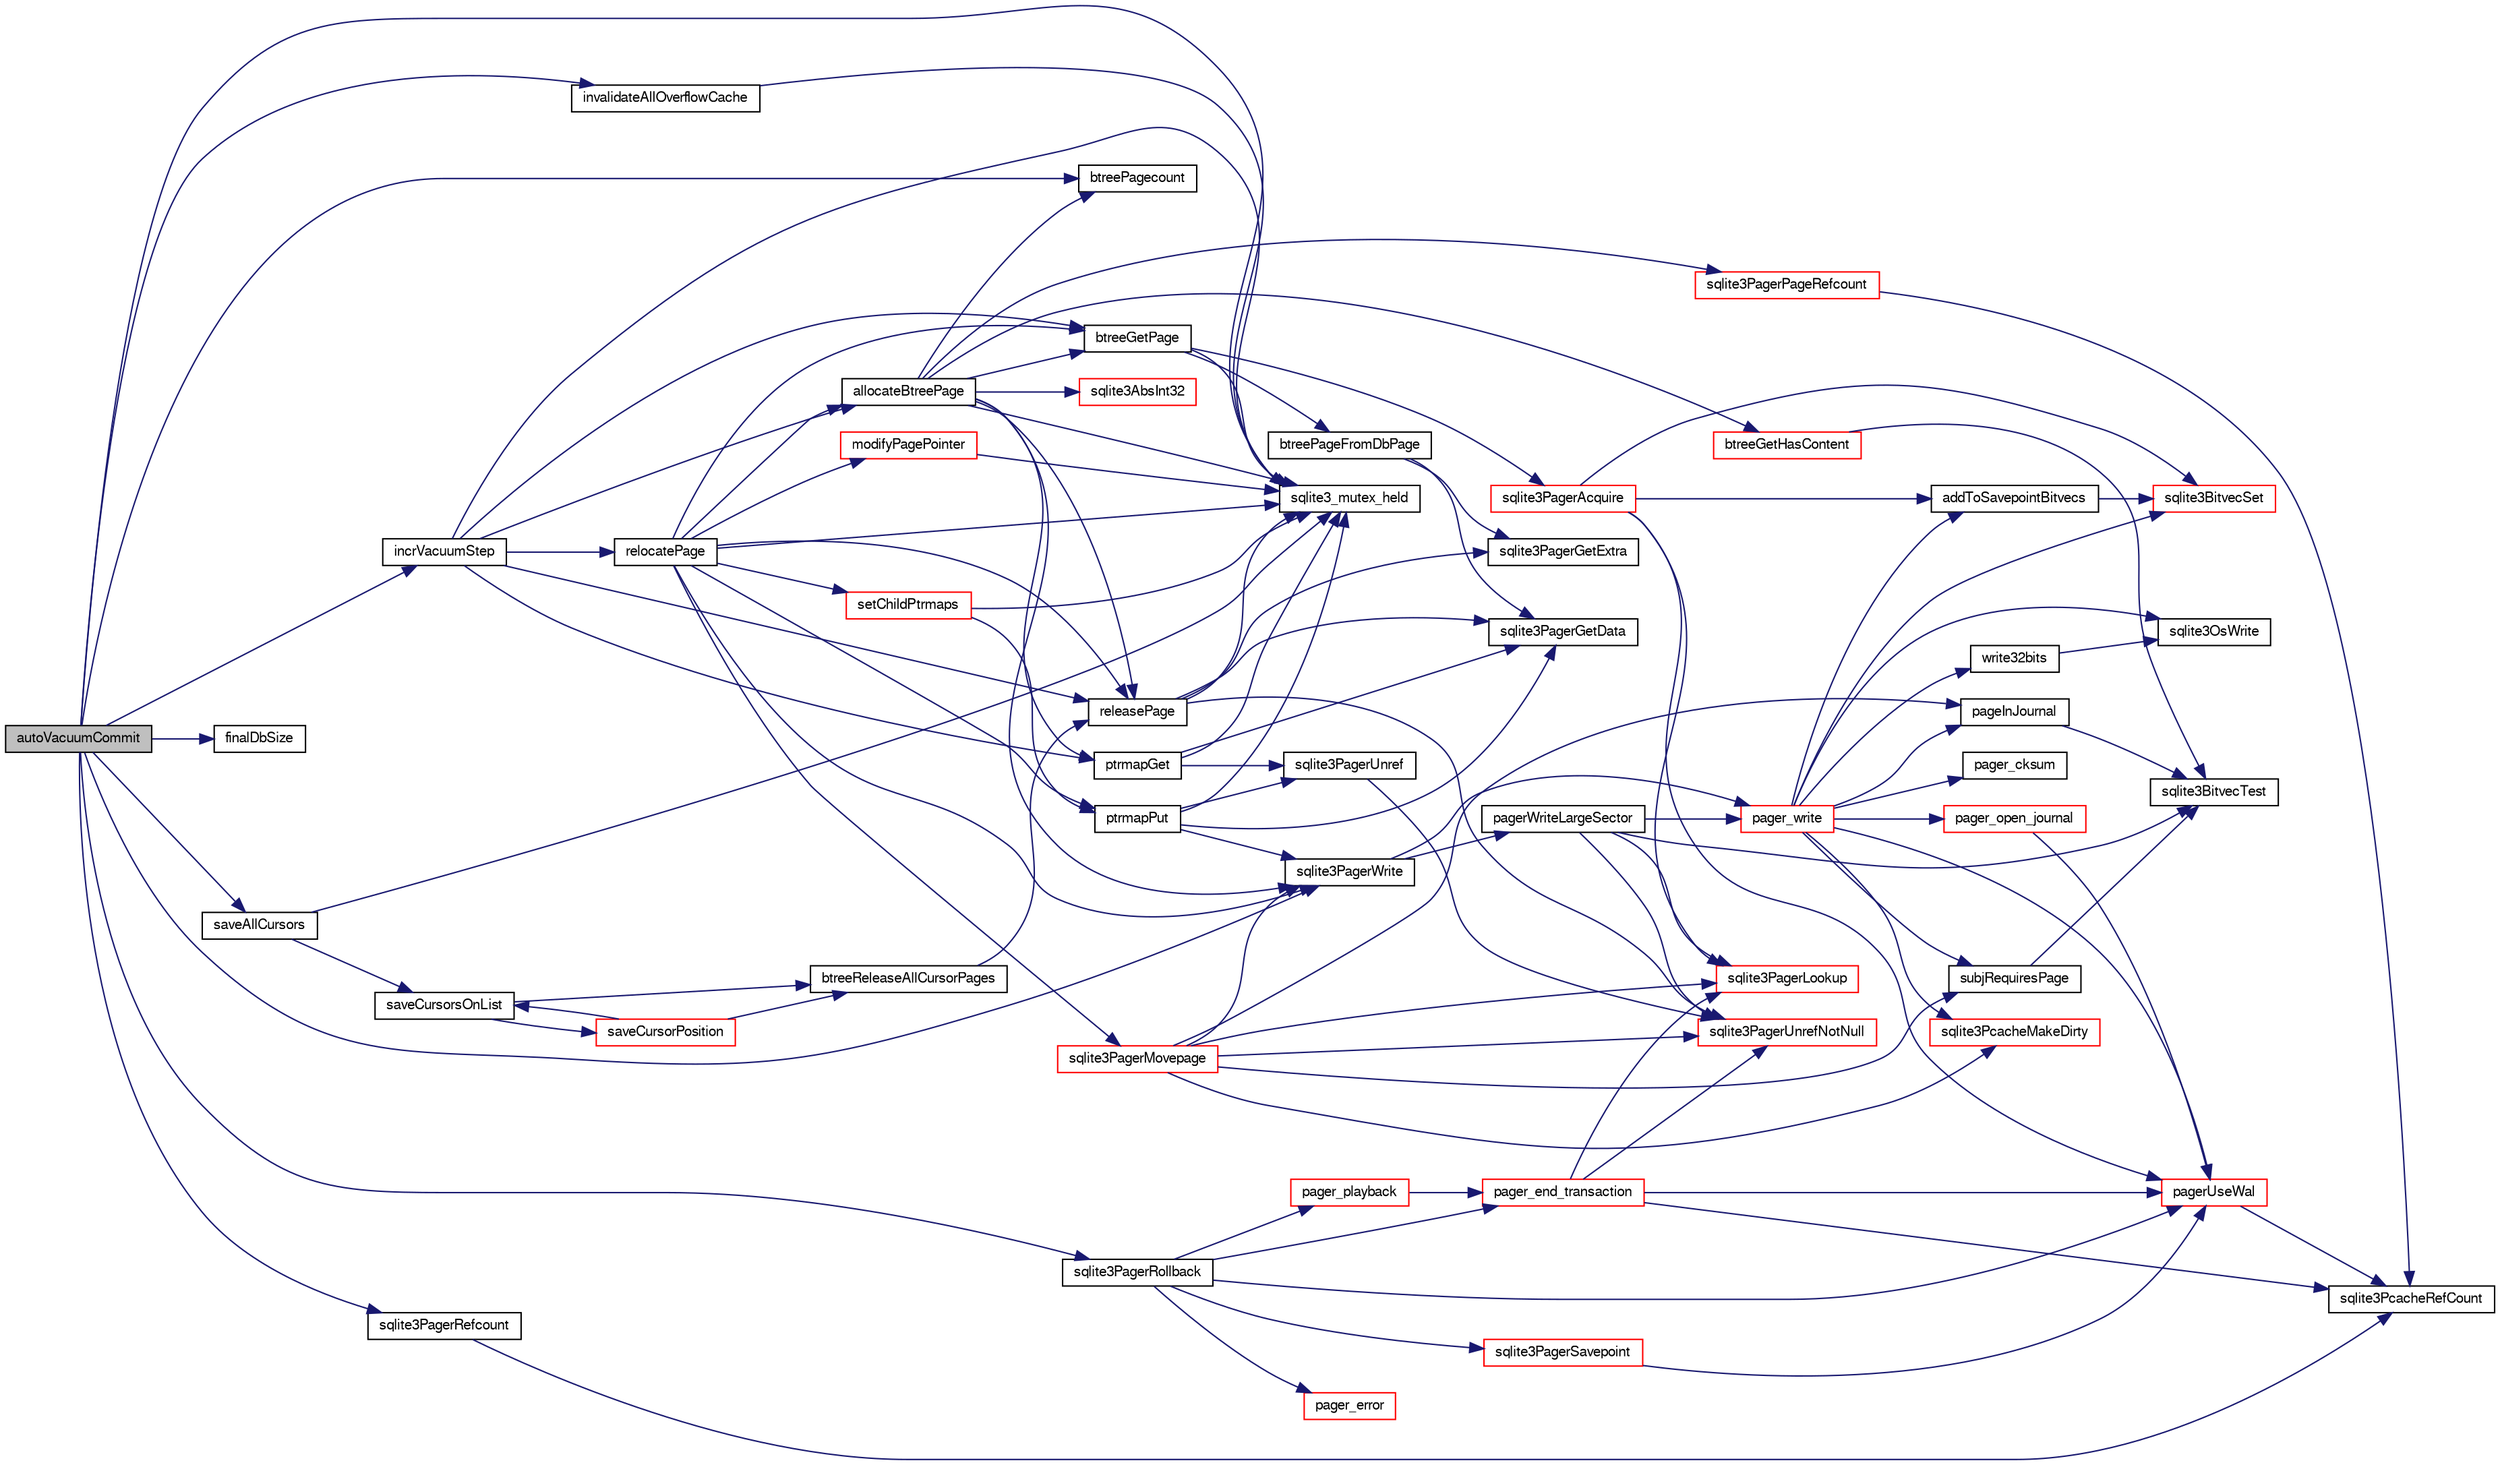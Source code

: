 digraph "autoVacuumCommit"
{
  edge [fontname="FreeSans",fontsize="10",labelfontname="FreeSans",labelfontsize="10"];
  node [fontname="FreeSans",fontsize="10",shape=record];
  rankdir="LR";
  Node14674 [label="autoVacuumCommit",height=0.2,width=0.4,color="black", fillcolor="grey75", style="filled", fontcolor="black"];
  Node14674 -> Node14675 [color="midnightblue",fontsize="10",style="solid",fontname="FreeSans"];
  Node14675 [label="sqlite3PagerRefcount",height=0.2,width=0.4,color="black", fillcolor="white", style="filled",URL="$sqlite3_8c.html#a865a3e27288083a9cdfd8de2ba365d80"];
  Node14675 -> Node14676 [color="midnightblue",fontsize="10",style="solid",fontname="FreeSans"];
  Node14676 [label="sqlite3PcacheRefCount",height=0.2,width=0.4,color="black", fillcolor="white", style="filled",URL="$sqlite3_8c.html#adee2536d23ec9628e0883ccab03b3429"];
  Node14674 -> Node14677 [color="midnightblue",fontsize="10",style="solid",fontname="FreeSans"];
  Node14677 [label="sqlite3_mutex_held",height=0.2,width=0.4,color="black", fillcolor="white", style="filled",URL="$sqlite3_8c.html#acf77da68932b6bc163c5e68547ecc3e7"];
  Node14674 -> Node14678 [color="midnightblue",fontsize="10",style="solid",fontname="FreeSans"];
  Node14678 [label="invalidateAllOverflowCache",height=0.2,width=0.4,color="black", fillcolor="white", style="filled",URL="$sqlite3_8c.html#ae54a9c06fff6f71d61f77b1f08f3e09c"];
  Node14678 -> Node14677 [color="midnightblue",fontsize="10",style="solid",fontname="FreeSans"];
  Node14674 -> Node14679 [color="midnightblue",fontsize="10",style="solid",fontname="FreeSans"];
  Node14679 [label="btreePagecount",height=0.2,width=0.4,color="black", fillcolor="white", style="filled",URL="$sqlite3_8c.html#a9cc4ac11752c088db89d551ec1495a15"];
  Node14674 -> Node14680 [color="midnightblue",fontsize="10",style="solid",fontname="FreeSans"];
  Node14680 [label="finalDbSize",height=0.2,width=0.4,color="black", fillcolor="white", style="filled",URL="$sqlite3_8c.html#a6e8990e2e26e221184d66b367b586d75"];
  Node14674 -> Node14681 [color="midnightblue",fontsize="10",style="solid",fontname="FreeSans"];
  Node14681 [label="saveAllCursors",height=0.2,width=0.4,color="black", fillcolor="white", style="filled",URL="$sqlite3_8c.html#add0c7a5086792caf465148beaadb913d"];
  Node14681 -> Node14677 [color="midnightblue",fontsize="10",style="solid",fontname="FreeSans"];
  Node14681 -> Node14682 [color="midnightblue",fontsize="10",style="solid",fontname="FreeSans"];
  Node14682 [label="saveCursorsOnList",height=0.2,width=0.4,color="black", fillcolor="white", style="filled",URL="$sqlite3_8c.html#a33cb455c167e82c225c04c6628a486e1"];
  Node14682 -> Node14683 [color="midnightblue",fontsize="10",style="solid",fontname="FreeSans"];
  Node14683 [label="saveCursorPosition",height=0.2,width=0.4,color="red", fillcolor="white", style="filled",URL="$sqlite3_8c.html#a1fd19e15f7d2a03087f0c1f287dda917"];
  Node14683 -> Node15107 [color="midnightblue",fontsize="10",style="solid",fontname="FreeSans"];
  Node15107 [label="btreeReleaseAllCursorPages",height=0.2,width=0.4,color="black", fillcolor="white", style="filled",URL="$sqlite3_8c.html#a8535e63c9127b9f6b5b136cab41cbdd7"];
  Node15107 -> Node15105 [color="midnightblue",fontsize="10",style="solid",fontname="FreeSans"];
  Node15105 [label="releasePage",height=0.2,width=0.4,color="black", fillcolor="white", style="filled",URL="$sqlite3_8c.html#a92c6fb14f9bcf117440c35116c26d6c4"];
  Node15105 -> Node15065 [color="midnightblue",fontsize="10",style="solid",fontname="FreeSans"];
  Node15065 [label="sqlite3PagerGetExtra",height=0.2,width=0.4,color="black", fillcolor="white", style="filled",URL="$sqlite3_8c.html#a48e879a6d20f06f27390973ab8d59bd7"];
  Node15105 -> Node15064 [color="midnightblue",fontsize="10",style="solid",fontname="FreeSans"];
  Node15064 [label="sqlite3PagerGetData",height=0.2,width=0.4,color="black", fillcolor="white", style="filled",URL="$sqlite3_8c.html#a9dd340e56fb4b7fad4df339595b8d8a2"];
  Node15105 -> Node14677 [color="midnightblue",fontsize="10",style="solid",fontname="FreeSans"];
  Node15105 -> Node14997 [color="midnightblue",fontsize="10",style="solid",fontname="FreeSans"];
  Node14997 [label="sqlite3PagerUnrefNotNull",height=0.2,width=0.4,color="red", fillcolor="white", style="filled",URL="$sqlite3_8c.html#a4b314f96f09f5c68c94672e420e31ab9"];
  Node14683 -> Node14682 [color="midnightblue",fontsize="10",style="solid",fontname="FreeSans"];
  Node14682 -> Node15107 [color="midnightblue",fontsize="10",style="solid",fontname="FreeSans"];
  Node14674 -> Node15108 [color="midnightblue",fontsize="10",style="solid",fontname="FreeSans"];
  Node15108 [label="incrVacuumStep",height=0.2,width=0.4,color="black", fillcolor="white", style="filled",URL="$sqlite3_8c.html#a68a85130a567f1700dc0907ec9227892"];
  Node15108 -> Node14677 [color="midnightblue",fontsize="10",style="solid",fontname="FreeSans"];
  Node15108 -> Node15102 [color="midnightblue",fontsize="10",style="solid",fontname="FreeSans"];
  Node15102 [label="ptrmapGet",height=0.2,width=0.4,color="black", fillcolor="white", style="filled",URL="$sqlite3_8c.html#ae91bfd9c1bec807a52a384d2ed01934b"];
  Node15102 -> Node14677 [color="midnightblue",fontsize="10",style="solid",fontname="FreeSans"];
  Node15102 -> Node15064 [color="midnightblue",fontsize="10",style="solid",fontname="FreeSans"];
  Node15102 -> Node15068 [color="midnightblue",fontsize="10",style="solid",fontname="FreeSans"];
  Node15068 [label="sqlite3PagerUnref",height=0.2,width=0.4,color="black", fillcolor="white", style="filled",URL="$sqlite3_8c.html#aa9d040b7f24a8a5d99bf96863b52cd15"];
  Node15068 -> Node14997 [color="midnightblue",fontsize="10",style="solid",fontname="FreeSans"];
  Node15108 -> Node15109 [color="midnightblue",fontsize="10",style="solid",fontname="FreeSans"];
  Node15109 [label="allocateBtreePage",height=0.2,width=0.4,color="black", fillcolor="white", style="filled",URL="$sqlite3_8c.html#ae84ce1103eabfe9455a6a59e6cec4a33"];
  Node15109 -> Node14677 [color="midnightblue",fontsize="10",style="solid",fontname="FreeSans"];
  Node15109 -> Node14679 [color="midnightblue",fontsize="10",style="solid",fontname="FreeSans"];
  Node15109 -> Node15102 [color="midnightblue",fontsize="10",style="solid",fontname="FreeSans"];
  Node15109 -> Node14698 [color="midnightblue",fontsize="10",style="solid",fontname="FreeSans"];
  Node14698 [label="sqlite3PagerWrite",height=0.2,width=0.4,color="black", fillcolor="white", style="filled",URL="$sqlite3_8c.html#ad4b8aee028ee99575b0748b299e04ed0"];
  Node14698 -> Node14699 [color="midnightblue",fontsize="10",style="solid",fontname="FreeSans"];
  Node14699 [label="pagerWriteLargeSector",height=0.2,width=0.4,color="black", fillcolor="white", style="filled",URL="$sqlite3_8c.html#a06334f0cc1c2dc95ffe29c2359928b92"];
  Node14699 -> Node14700 [color="midnightblue",fontsize="10",style="solid",fontname="FreeSans"];
  Node14700 [label="sqlite3BitvecTest",height=0.2,width=0.4,color="black", fillcolor="white", style="filled",URL="$sqlite3_8c.html#ab08693a5ff8d1b759eb50dc307ee910f"];
  Node14699 -> Node14701 [color="midnightblue",fontsize="10",style="solid",fontname="FreeSans"];
  Node14701 [label="pager_write",height=0.2,width=0.4,color="red", fillcolor="white", style="filled",URL="$sqlite3_8c.html#aa5dbf1a9dcccf0aa140b04b81325517f"];
  Node14701 -> Node14702 [color="midnightblue",fontsize="10",style="solid",fontname="FreeSans"];
  Node14702 [label="pager_open_journal",height=0.2,width=0.4,color="red", fillcolor="white", style="filled",URL="$sqlite3_8c.html#a9a5224f8941dc99ce19bb0eb24766d00"];
  Node14702 -> Node14703 [color="midnightblue",fontsize="10",style="solid",fontname="FreeSans"];
  Node14703 [label="pagerUseWal",height=0.2,width=0.4,color="red", fillcolor="white", style="filled",URL="$sqlite3_8c.html#a31def80bfe1de9284d635ba190a5eb68"];
  Node14703 -> Node14676 [color="midnightblue",fontsize="10",style="solid",fontname="FreeSans"];
  Node14701 -> Node14986 [color="midnightblue",fontsize="10",style="solid",fontname="FreeSans"];
  Node14986 [label="sqlite3PcacheMakeDirty",height=0.2,width=0.4,color="red", fillcolor="white", style="filled",URL="$sqlite3_8c.html#ab2add4c541df2d0b57a993930ee18a3a"];
  Node14701 -> Node14988 [color="midnightblue",fontsize="10",style="solid",fontname="FreeSans"];
  Node14988 [label="pageInJournal",height=0.2,width=0.4,color="black", fillcolor="white", style="filled",URL="$sqlite3_8c.html#a07fb7c067274e7abc0a9ea2d3ffed616"];
  Node14988 -> Node14700 [color="midnightblue",fontsize="10",style="solid",fontname="FreeSans"];
  Node14701 -> Node14989 [color="midnightblue",fontsize="10",style="solid",fontname="FreeSans"];
  Node14989 [label="subjRequiresPage",height=0.2,width=0.4,color="black", fillcolor="white", style="filled",URL="$sqlite3_8c.html#a8c8d460aa8cc7cb907b2e04844aaba86"];
  Node14989 -> Node14700 [color="midnightblue",fontsize="10",style="solid",fontname="FreeSans"];
  Node14701 -> Node14703 [color="midnightblue",fontsize="10",style="solid",fontname="FreeSans"];
  Node14701 -> Node14990 [color="midnightblue",fontsize="10",style="solid",fontname="FreeSans"];
  Node14990 [label="pager_cksum",height=0.2,width=0.4,color="black", fillcolor="white", style="filled",URL="$sqlite3_8c.html#aabee8392d616aa1523fd6521cd2eb2b2"];
  Node14701 -> Node14991 [color="midnightblue",fontsize="10",style="solid",fontname="FreeSans"];
  Node14991 [label="write32bits",height=0.2,width=0.4,color="black", fillcolor="white", style="filled",URL="$sqlite3_8c.html#a5db7813c01a178a634f0dcd6e7766ed6"];
  Node14991 -> Node14984 [color="midnightblue",fontsize="10",style="solid",fontname="FreeSans"];
  Node14984 [label="sqlite3OsWrite",height=0.2,width=0.4,color="black", fillcolor="white", style="filled",URL="$sqlite3_8c.html#a1eea7ec327af84c05b4dd4cc075a537f"];
  Node14701 -> Node14984 [color="midnightblue",fontsize="10",style="solid",fontname="FreeSans"];
  Node14701 -> Node14992 [color="midnightblue",fontsize="10",style="solid",fontname="FreeSans"];
  Node14992 [label="sqlite3BitvecSet",height=0.2,width=0.4,color="red", fillcolor="white", style="filled",URL="$sqlite3_8c.html#a1f3c6d64d5d889e451d6725b1eb458be"];
  Node14701 -> Node14993 [color="midnightblue",fontsize="10",style="solid",fontname="FreeSans"];
  Node14993 [label="addToSavepointBitvecs",height=0.2,width=0.4,color="black", fillcolor="white", style="filled",URL="$sqlite3_8c.html#aa2e9bb02bb6975d83ec875f0792792f0"];
  Node14993 -> Node14992 [color="midnightblue",fontsize="10",style="solid",fontname="FreeSans"];
  Node14699 -> Node14997 [color="midnightblue",fontsize="10",style="solid",fontname="FreeSans"];
  Node14699 -> Node15022 [color="midnightblue",fontsize="10",style="solid",fontname="FreeSans"];
  Node15022 [label="sqlite3PagerLookup",height=0.2,width=0.4,color="red", fillcolor="white", style="filled",URL="$sqlite3_8c.html#a1252ec03814f64eed236cfb21094cafd"];
  Node14698 -> Node14701 [color="midnightblue",fontsize="10",style="solid",fontname="FreeSans"];
  Node15109 -> Node15103 [color="midnightblue",fontsize="10",style="solid",fontname="FreeSans"];
  Node15103 [label="btreeGetPage",height=0.2,width=0.4,color="black", fillcolor="white", style="filled",URL="$sqlite3_8c.html#ac59679e30ceb0190614fbd19a7feb6de"];
  Node15103 -> Node14677 [color="midnightblue",fontsize="10",style="solid",fontname="FreeSans"];
  Node15103 -> Node15069 [color="midnightblue",fontsize="10",style="solid",fontname="FreeSans"];
  Node15069 [label="sqlite3PagerAcquire",height=0.2,width=0.4,color="red", fillcolor="white", style="filled",URL="$sqlite3_8c.html#a22a53daafd2bd778cda390312651f994"];
  Node15069 -> Node14703 [color="midnightblue",fontsize="10",style="solid",fontname="FreeSans"];
  Node15069 -> Node15022 [color="midnightblue",fontsize="10",style="solid",fontname="FreeSans"];
  Node15069 -> Node14992 [color="midnightblue",fontsize="10",style="solid",fontname="FreeSans"];
  Node15069 -> Node14993 [color="midnightblue",fontsize="10",style="solid",fontname="FreeSans"];
  Node15103 -> Node15104 [color="midnightblue",fontsize="10",style="solid",fontname="FreeSans"];
  Node15104 [label="btreePageFromDbPage",height=0.2,width=0.4,color="black", fillcolor="white", style="filled",URL="$sqlite3_8c.html#a148c0bf09d4ef14a49e0e7a2c0506c80"];
  Node15104 -> Node15065 [color="midnightblue",fontsize="10",style="solid",fontname="FreeSans"];
  Node15104 -> Node15064 [color="midnightblue",fontsize="10",style="solid",fontname="FreeSans"];
  Node15109 -> Node15105 [color="midnightblue",fontsize="10",style="solid",fontname="FreeSans"];
  Node15109 -> Node15110 [color="midnightblue",fontsize="10",style="solid",fontname="FreeSans"];
  Node15110 [label="sqlite3AbsInt32",height=0.2,width=0.4,color="red", fillcolor="white", style="filled",URL="$sqlite3_8c.html#a8fdd09f2c6e36df943b6b6092ac0dcbf"];
  Node15109 -> Node15118 [color="midnightblue",fontsize="10",style="solid",fontname="FreeSans"];
  Node15118 [label="btreeGetHasContent",height=0.2,width=0.4,color="red", fillcolor="white", style="filled",URL="$sqlite3_8c.html#a1ebd60bdf9e0181818da4eff654b1a26"];
  Node15118 -> Node14700 [color="midnightblue",fontsize="10",style="solid",fontname="FreeSans"];
  Node15109 -> Node15120 [color="midnightblue",fontsize="10",style="solid",fontname="FreeSans"];
  Node15120 [label="sqlite3PagerPageRefcount",height=0.2,width=0.4,color="red", fillcolor="white", style="filled",URL="$sqlite3_8c.html#a02362e6744d4431e328d760bef635a19"];
  Node15120 -> Node14676 [color="midnightblue",fontsize="10",style="solid",fontname="FreeSans"];
  Node15108 -> Node15105 [color="midnightblue",fontsize="10",style="solid",fontname="FreeSans"];
  Node15108 -> Node15103 [color="midnightblue",fontsize="10",style="solid",fontname="FreeSans"];
  Node15108 -> Node15122 [color="midnightblue",fontsize="10",style="solid",fontname="FreeSans"];
  Node15122 [label="relocatePage",height=0.2,width=0.4,color="black", fillcolor="white", style="filled",URL="$sqlite3_8c.html#af8fb5934ff87b02845c89350c57fd2bc"];
  Node15122 -> Node14677 [color="midnightblue",fontsize="10",style="solid",fontname="FreeSans"];
  Node15122 -> Node15123 [color="midnightblue",fontsize="10",style="solid",fontname="FreeSans"];
  Node15123 [label="sqlite3PagerMovepage",height=0.2,width=0.4,color="red", fillcolor="white", style="filled",URL="$sqlite3_8c.html#a8cdedc7a185709301f12c4d7b305aa1e"];
  Node15123 -> Node14698 [color="midnightblue",fontsize="10",style="solid",fontname="FreeSans"];
  Node15123 -> Node14989 [color="midnightblue",fontsize="10",style="solid",fontname="FreeSans"];
  Node15123 -> Node14988 [color="midnightblue",fontsize="10",style="solid",fontname="FreeSans"];
  Node15123 -> Node15022 [color="midnightblue",fontsize="10",style="solid",fontname="FreeSans"];
  Node15123 -> Node14986 [color="midnightblue",fontsize="10",style="solid",fontname="FreeSans"];
  Node15123 -> Node14997 [color="midnightblue",fontsize="10",style="solid",fontname="FreeSans"];
  Node15122 -> Node15126 [color="midnightblue",fontsize="10",style="solid",fontname="FreeSans"];
  Node15126 [label="setChildPtrmaps",height=0.2,width=0.4,color="red", fillcolor="white", style="filled",URL="$sqlite3_8c.html#adf2ff6d11495ca47f88ace93f5be9d91"];
  Node15126 -> Node14677 [color="midnightblue",fontsize="10",style="solid",fontname="FreeSans"];
  Node15126 -> Node15132 [color="midnightblue",fontsize="10",style="solid",fontname="FreeSans"];
  Node15132 [label="ptrmapPut",height=0.2,width=0.4,color="black", fillcolor="white", style="filled",URL="$sqlite3_8c.html#ac16fbe55892f29324ac5d09957374ed0"];
  Node15132 -> Node14677 [color="midnightblue",fontsize="10",style="solid",fontname="FreeSans"];
  Node15132 -> Node15064 [color="midnightblue",fontsize="10",style="solid",fontname="FreeSans"];
  Node15132 -> Node14698 [color="midnightblue",fontsize="10",style="solid",fontname="FreeSans"];
  Node15132 -> Node15068 [color="midnightblue",fontsize="10",style="solid",fontname="FreeSans"];
  Node15122 -> Node15132 [color="midnightblue",fontsize="10",style="solid",fontname="FreeSans"];
  Node15122 -> Node15103 [color="midnightblue",fontsize="10",style="solid",fontname="FreeSans"];
  Node15122 -> Node14698 [color="midnightblue",fontsize="10",style="solid",fontname="FreeSans"];
  Node15122 -> Node15105 [color="midnightblue",fontsize="10",style="solid",fontname="FreeSans"];
  Node15122 -> Node15133 [color="midnightblue",fontsize="10",style="solid",fontname="FreeSans"];
  Node15133 [label="modifyPagePointer",height=0.2,width=0.4,color="red", fillcolor="white", style="filled",URL="$sqlite3_8c.html#acc82754cf975b3a8033b396d86f1045a"];
  Node15133 -> Node14677 [color="midnightblue",fontsize="10",style="solid",fontname="FreeSans"];
  Node15122 -> Node15109 [color="midnightblue",fontsize="10",style="solid",fontname="FreeSans"];
  Node14674 -> Node14698 [color="midnightblue",fontsize="10",style="solid",fontname="FreeSans"];
  Node14674 -> Node15004 [color="midnightblue",fontsize="10",style="solid",fontname="FreeSans"];
  Node15004 [label="sqlite3PagerRollback",height=0.2,width=0.4,color="black", fillcolor="white", style="filled",URL="$sqlite3_8c.html#afdd2ecbb97b7a716892ff6bd10c7dfd0"];
  Node15004 -> Node14703 [color="midnightblue",fontsize="10",style="solid",fontname="FreeSans"];
  Node15004 -> Node15005 [color="midnightblue",fontsize="10",style="solid",fontname="FreeSans"];
  Node15005 [label="sqlite3PagerSavepoint",height=0.2,width=0.4,color="red", fillcolor="white", style="filled",URL="$sqlite3_8c.html#a8b5f1920b6a8b564a47e243868f2c8d4"];
  Node15005 -> Node14703 [color="midnightblue",fontsize="10",style="solid",fontname="FreeSans"];
  Node15004 -> Node15074 [color="midnightblue",fontsize="10",style="solid",fontname="FreeSans"];
  Node15074 [label="pager_end_transaction",height=0.2,width=0.4,color="red", fillcolor="white", style="filled",URL="$sqlite3_8c.html#a0814e2cfab386b1e3ba74528870339fe"];
  Node15074 -> Node14703 [color="midnightblue",fontsize="10",style="solid",fontname="FreeSans"];
  Node15074 -> Node14676 [color="midnightblue",fontsize="10",style="solid",fontname="FreeSans"];
  Node15074 -> Node15022 [color="midnightblue",fontsize="10",style="solid",fontname="FreeSans"];
  Node15074 -> Node14997 [color="midnightblue",fontsize="10",style="solid",fontname="FreeSans"];
  Node15004 -> Node15090 [color="midnightblue",fontsize="10",style="solid",fontname="FreeSans"];
  Node15090 [label="pager_playback",height=0.2,width=0.4,color="red", fillcolor="white", style="filled",URL="$sqlite3_8c.html#a9d9a750a9fc76eb4b668c8a16b164a65"];
  Node15090 -> Node15074 [color="midnightblue",fontsize="10",style="solid",fontname="FreeSans"];
  Node15004 -> Node15098 [color="midnightblue",fontsize="10",style="solid",fontname="FreeSans"];
  Node15098 [label="pager_error",height=0.2,width=0.4,color="red", fillcolor="white", style="filled",URL="$sqlite3_8c.html#ac15e13c61047b37098e21115614ddd22"];
}

